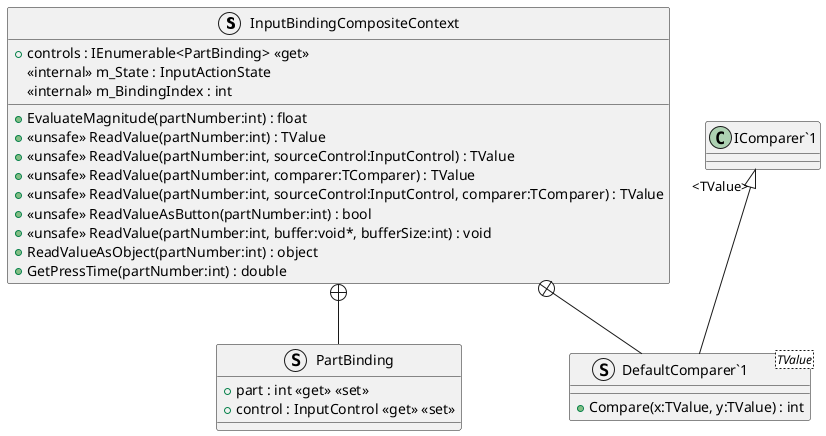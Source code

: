 @startuml
struct InputBindingCompositeContext {
    + controls : IEnumerable<PartBinding> <<get>>
    + EvaluateMagnitude(partNumber:int) : float
    + <<unsafe>> ReadValue(partNumber:int) : TValue
    + <<unsafe>> ReadValue(partNumber:int, sourceControl:InputControl) : TValue
    + <<unsafe>> ReadValue(partNumber:int, comparer:TComparer) : TValue
    + <<unsafe>> ReadValue(partNumber:int, sourceControl:InputControl, comparer:TComparer) : TValue
    + <<unsafe>> ReadValueAsButton(partNumber:int) : bool
    + <<unsafe>> ReadValue(partNumber:int, buffer:void*, bufferSize:int) : void
    + ReadValueAsObject(partNumber:int) : object
    + GetPressTime(partNumber:int) : double
    <<internal>> m_State : InputActionState
    <<internal>> m_BindingIndex : int
}
struct PartBinding {
    + part : int <<get>> <<set>>
    + control : InputControl <<get>> <<set>>
}
struct "DefaultComparer`1"<TValue> {
    + Compare(x:TValue, y:TValue) : int
}
InputBindingCompositeContext +-- PartBinding
InputBindingCompositeContext +-- "DefaultComparer`1"
"IComparer`1" "<TValue>" <|-- "DefaultComparer`1"
@enduml
